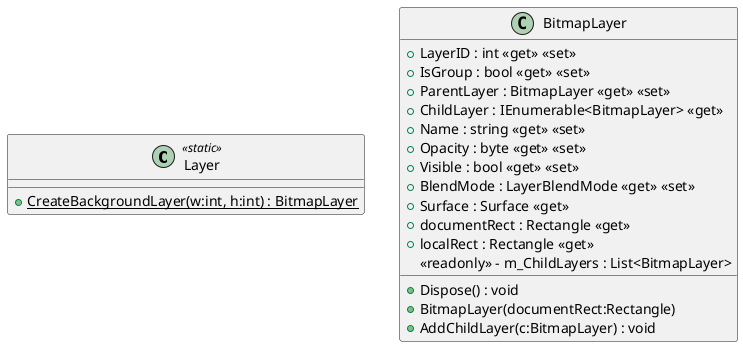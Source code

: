 @startuml
class Layer <<static>> {
    + {static} CreateBackgroundLayer(w:int, h:int) : BitmapLayer
}
class BitmapLayer {
    + LayerID : int <<get>> <<set>>
    + IsGroup : bool <<get>> <<set>>
    + ParentLayer : BitmapLayer <<get>> <<set>>
    + ChildLayer : IEnumerable<BitmapLayer> <<get>>
    + Name : string <<get>> <<set>>
    + Opacity : byte <<get>> <<set>>
    + Visible : bool <<get>> <<set>>
    + BlendMode : LayerBlendMode <<get>> <<set>>
    + Surface : Surface <<get>>
    + documentRect : Rectangle <<get>>
    + localRect : Rectangle <<get>>
    <<readonly>> - m_ChildLayers : List<BitmapLayer>
    + Dispose() : void
    + BitmapLayer(documentRect:Rectangle)
    + AddChildLayer(c:BitmapLayer) : void
}
@enduml
